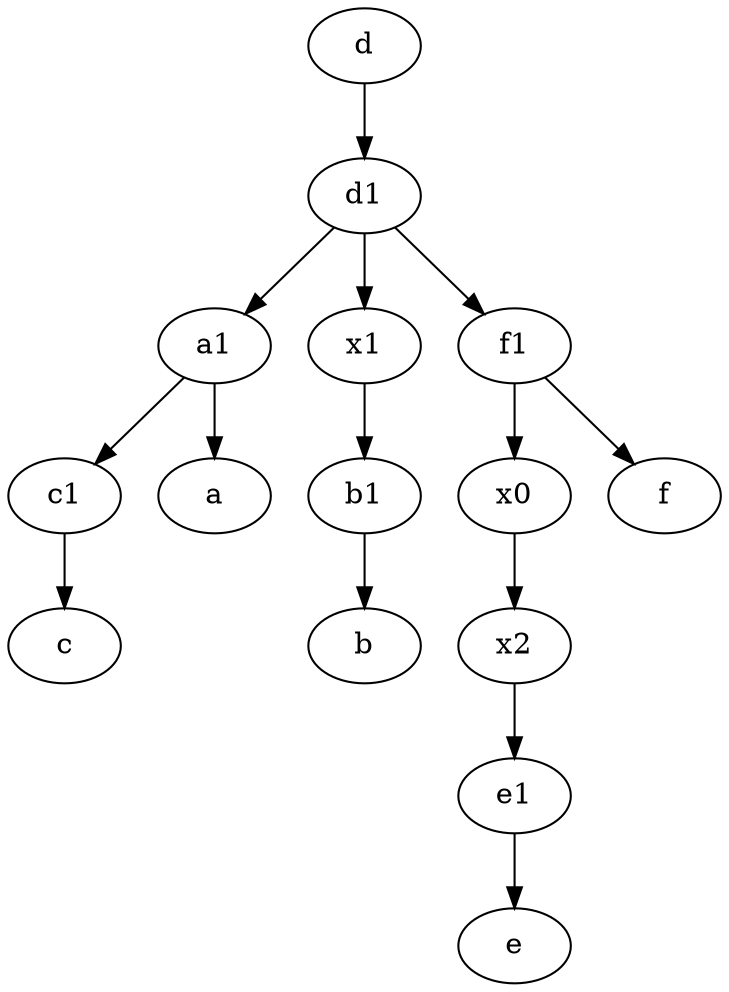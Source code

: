digraph  {
	b1 [pos="45,20!"];
	a1 [pos="40,15!"];
	x1;
	x2;
	d1 [pos="25,30!"];
	e1 [pos="25,45!"];
	c1 [pos="30,15!"];
	f1;
	d [pos="20,30!"];
	x0;
	e1 -> e;
	f1 -> x0;
	b1 -> b;
	x0 -> x2;
	c1 -> c;
	d -> d1;
	d1 -> f1;
	d1 -> a1;
	a1 -> c1;
	x2 -> e1;
	a1 -> a;
	x1 -> b1;
	f1 -> f;
	d1 -> x1;

	}